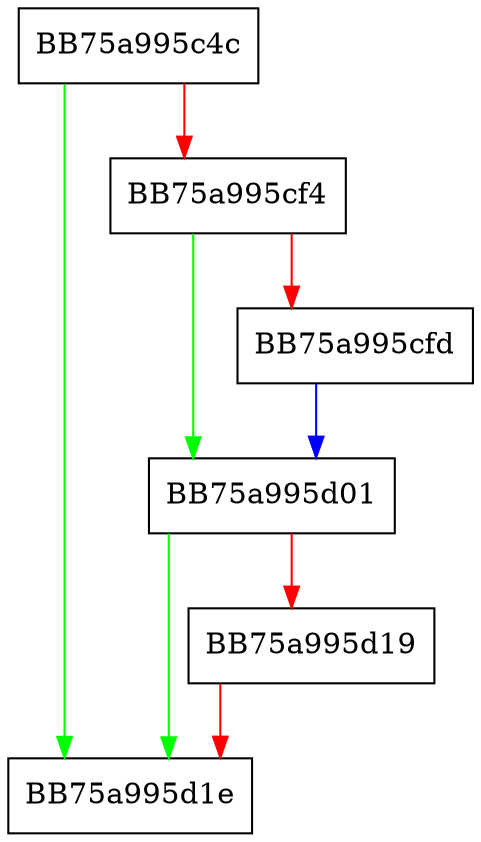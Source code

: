digraph init {
  node [shape="box"];
  graph [splines=ortho];
  BB75a995c4c -> BB75a995d1e [color="green"];
  BB75a995c4c -> BB75a995cf4 [color="red"];
  BB75a995cf4 -> BB75a995d01 [color="green"];
  BB75a995cf4 -> BB75a995cfd [color="red"];
  BB75a995cfd -> BB75a995d01 [color="blue"];
  BB75a995d01 -> BB75a995d1e [color="green"];
  BB75a995d01 -> BB75a995d19 [color="red"];
  BB75a995d19 -> BB75a995d1e [color="red"];
}